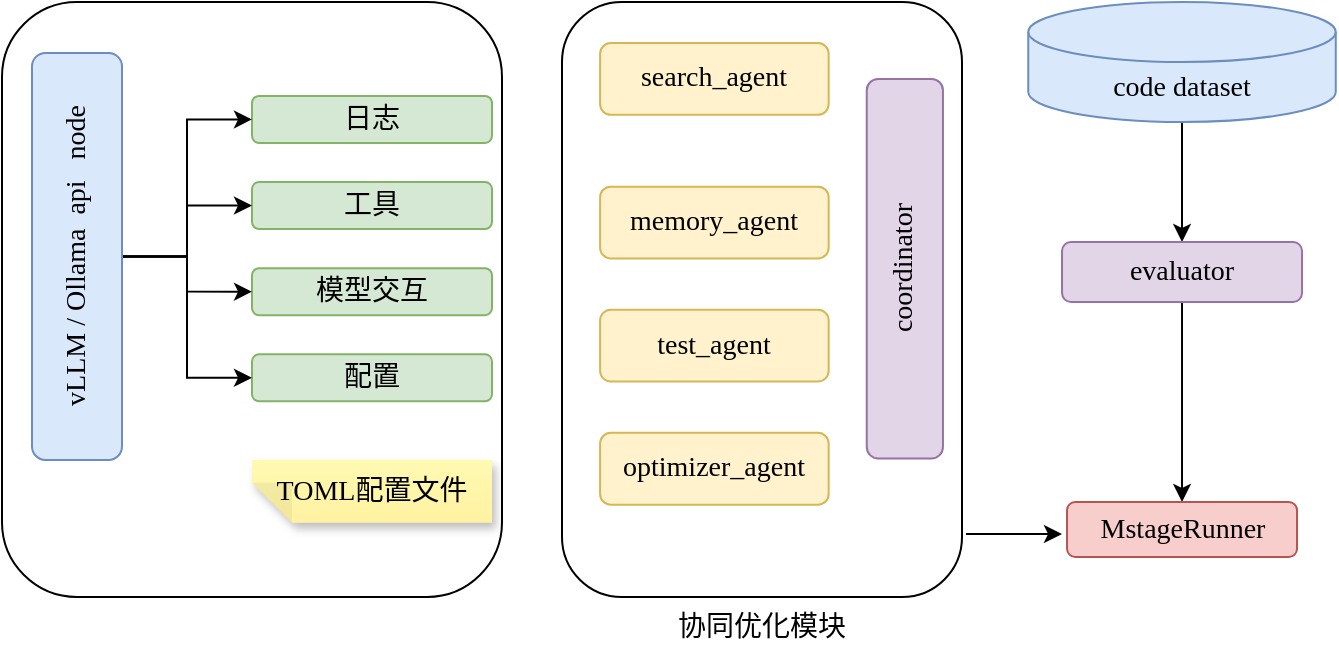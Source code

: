 <mxfile version="27.0.2" pages="6">
  <diagram name="第 1 页" id="ZFFgTZRM4mrvgQ62h_yj">
    <mxGraphModel dx="1426" dy="841" grid="1" gridSize="10" guides="1" tooltips="1" connect="1" arrows="1" fold="1" page="1" pageScale="1" pageWidth="827" pageHeight="1169" math="0" shadow="0">
      <root>
        <mxCell id="0" />
        <mxCell id="1" parent="0" />
        <mxCell id="fZdjmh1MguNlyAr2Itue-11" style="edgeStyle=orthogonalEdgeStyle;rounded=0;orthogonalLoop=1;jettySize=auto;html=1;entryX=0.5;entryY=0;entryDx=0;entryDy=0;fontFamily=Times New Roman;" edge="1" parent="1" source="du4KWUWUizgfbgifVACc-9" target="du4KWUWUizgfbgifVACc-10">
          <mxGeometry relative="1" as="geometry" />
        </mxCell>
        <mxCell id="du4KWUWUizgfbgifVACc-9" value="code dataset" style="shape=cylinder3;whiteSpace=wrap;html=1;boundedLbl=1;backgroundOutline=1;size=15;fillColor=#dae8fc;strokeColor=#6c8ebf;fontSize=14;fontFamily=Times New Roman;" parent="1" vertex="1">
          <mxGeometry x="593.13" y="230" width="153.75" height="60" as="geometry" />
        </mxCell>
        <mxCell id="fZdjmh1MguNlyAr2Itue-16" style="edgeStyle=orthogonalEdgeStyle;rounded=0;orthogonalLoop=1;jettySize=auto;html=1;entryX=0.5;entryY=0;entryDx=0;entryDy=0;fontFamily=Times New Roman;" edge="1" parent="1" source="du4KWUWUizgfbgifVACc-10" target="du4KWUWUizgfbgifVACc-19">
          <mxGeometry relative="1" as="geometry" />
        </mxCell>
        <mxCell id="du4KWUWUizgfbgifVACc-10" value="evaluator" style="rounded=1;whiteSpace=wrap;html=1;fillColor=#e1d5e7;strokeColor=#9673a6;fontSize=14;fontFamily=Times New Roman;" parent="1" vertex="1">
          <mxGeometry x="610.01" y="350" width="120" height="30" as="geometry" />
        </mxCell>
        <mxCell id="du4KWUWUizgfbgifVACc-19" value="MstageRunner" style="rounded=1;whiteSpace=wrap;html=1;fillColor=#f8cecc;strokeColor=#b85450;fontSize=14;fontFamily=Times New Roman;" parent="1" vertex="1">
          <mxGeometry x="612.52" y="480" width="114.99" height="27.5" as="geometry" />
        </mxCell>
        <mxCell id="fZdjmh1MguNlyAr2Itue-7" value="" style="group;fontFamily=Times New Roman;" vertex="1" connectable="0" parent="1">
          <mxGeometry x="360" y="230" width="200" height="297.5" as="geometry" />
        </mxCell>
        <mxCell id="du4KWUWUizgfbgifVACc-26" value="&lt;font face=&quot;宋体&quot;&gt;协同优化模块&lt;/font&gt;" style="rounded=1;whiteSpace=wrap;html=1;labelPosition=center;verticalLabelPosition=bottom;align=center;verticalAlign=top;fontSize=14;fontFamily=Times New Roman;" parent="fZdjmh1MguNlyAr2Itue-7" vertex="1">
          <mxGeometry width="200" height="297.5" as="geometry" />
        </mxCell>
        <mxCell id="du4KWUWUizgfbgifVACc-12" value="search_agent" style="rounded=1;whiteSpace=wrap;html=1;fillColor=#fff2cc;strokeColor=#d6b656;fontSize=14;fontFamily=Times New Roman;" parent="fZdjmh1MguNlyAr2Itue-7" vertex="1">
          <mxGeometry x="19.048" y="20.517" width="114.286" height="35.905" as="geometry" />
        </mxCell>
        <mxCell id="du4KWUWUizgfbgifVACc-13" value="memory_agent" style="rounded=1;whiteSpace=wrap;html=1;fillColor=#fff2cc;strokeColor=#d6b656;fontSize=14;fontFamily=Times New Roman;" parent="fZdjmh1MguNlyAr2Itue-7" vertex="1">
          <mxGeometry x="19.048" y="92.328" width="114.286" height="35.905" as="geometry" />
        </mxCell>
        <mxCell id="du4KWUWUizgfbgifVACc-14" value="test_agent" style="rounded=1;whiteSpace=wrap;html=1;fillColor=#fff2cc;strokeColor=#d6b656;fontSize=14;fontFamily=Times New Roman;" parent="fZdjmh1MguNlyAr2Itue-7" vertex="1">
          <mxGeometry x="19.048" y="153.879" width="114.286" height="35.905" as="geometry" />
        </mxCell>
        <mxCell id="du4KWUWUizgfbgifVACc-15" value="optimizer_agent" style="rounded=1;whiteSpace=wrap;html=1;fillColor=#fff2cc;strokeColor=#d6b656;fontSize=14;fontFamily=Times New Roman;" parent="fZdjmh1MguNlyAr2Itue-7" vertex="1">
          <mxGeometry x="19.048" y="215.431" width="114.286" height="35.905" as="geometry" />
        </mxCell>
        <mxCell id="du4KWUWUizgfbgifVACc-18" value="coordinator" style="rounded=1;whiteSpace=wrap;html=1;fillColor=#e1d5e7;strokeColor=#9673a6;fontSize=14;horizontal=0;fontFamily=Times New Roman;" parent="fZdjmh1MguNlyAr2Itue-7" vertex="1">
          <mxGeometry x="152.381" y="38.47" width="38.095" height="189.784" as="geometry" />
        </mxCell>
        <mxCell id="fZdjmh1MguNlyAr2Itue-9" value="" style="group;fontFamily=宋体;" vertex="1" connectable="0" parent="1">
          <mxGeometry x="80" y="230" width="250" height="297.5" as="geometry" />
        </mxCell>
        <mxCell id="du4KWUWUizgfbgifVACc-25" value="" style="rounded=1;whiteSpace=wrap;html=1;fontSize=14;fontFamily=Times New Roman;" parent="fZdjmh1MguNlyAr2Itue-9" vertex="1">
          <mxGeometry width="250.0" height="297.5" as="geometry" />
        </mxCell>
        <mxCell id="du4KWUWUizgfbgifVACc-2" value="日志" style="rounded=1;whiteSpace=wrap;html=1;fillColor=#d5e8d4;strokeColor=#82b366;fontSize=14;fontFamily=Times New Roman;" parent="fZdjmh1MguNlyAr2Itue-9" vertex="1">
          <mxGeometry x="125.0" y="46.974" width="120" height="23.487" as="geometry" />
        </mxCell>
        <mxCell id="du4KWUWUizgfbgifVACc-3" value="工具" style="rounded=1;whiteSpace=wrap;html=1;fillColor=#d5e8d4;strokeColor=#82b366;fontSize=14;fontFamily=宋体;" parent="fZdjmh1MguNlyAr2Itue-9" vertex="1">
          <mxGeometry x="125.0" y="90.033" width="120" height="23.487" as="geometry" />
        </mxCell>
        <mxCell id="du4KWUWUizgfbgifVACc-4" value="模型交互" style="rounded=1;whiteSpace=wrap;html=1;fillColor=#d5e8d4;strokeColor=#82b366;fontSize=14;fontFamily=宋体;" parent="fZdjmh1MguNlyAr2Itue-9" vertex="1">
          <mxGeometry x="125.0" y="133.092" width="120" height="23.487" as="geometry" />
        </mxCell>
        <mxCell id="du4KWUWUizgfbgifVACc-5" value="配置" style="rounded=1;whiteSpace=wrap;html=1;fillColor=#d5e8d4;strokeColor=#82b366;fontSize=14;fontFamily=宋体;" parent="fZdjmh1MguNlyAr2Itue-9" vertex="1">
          <mxGeometry x="125.0" y="176.151" width="120" height="23.487" as="geometry" />
        </mxCell>
        <mxCell id="du4KWUWUizgfbgifVACc-6" value="&lt;font face=&quot;Times New Roman&quot;&gt;TOML&lt;/font&gt;配置文件" style="shape=note;whiteSpace=wrap;html=1;backgroundOutline=1;fontColor=#000000;darkOpacity=0.05;fillColor=#FFF9B2;strokeColor=none;fillStyle=solid;direction=west;gradientDirection=north;gradientColor=#FFF2A1;shadow=1;size=20;pointerEvents=1;fontSize=14;fontFamily=宋体;" parent="fZdjmh1MguNlyAr2Itue-9" vertex="1">
          <mxGeometry x="125" y="229" width="120" height="31.32" as="geometry" />
        </mxCell>
        <mxCell id="du4KWUWUizgfbgifVACc-22" style="edgeStyle=orthogonalEdgeStyle;rounded=0;orthogonalLoop=1;jettySize=auto;html=1;entryX=0;entryY=0.5;entryDx=0;entryDy=0;fontSize=14;fontFamily=Times New Roman;" parent="fZdjmh1MguNlyAr2Itue-9" source="du4KWUWUizgfbgifVACc-7" target="du4KWUWUizgfbgifVACc-3" edge="1">
          <mxGeometry relative="1" as="geometry" />
        </mxCell>
        <mxCell id="du4KWUWUizgfbgifVACc-23" style="edgeStyle=orthogonalEdgeStyle;rounded=0;orthogonalLoop=1;jettySize=auto;html=1;entryX=0;entryY=0.5;entryDx=0;entryDy=0;fontSize=14;fontFamily=Times New Roman;" parent="fZdjmh1MguNlyAr2Itue-9" source="du4KWUWUizgfbgifVACc-7" target="du4KWUWUizgfbgifVACc-4" edge="1">
          <mxGeometry relative="1" as="geometry" />
        </mxCell>
        <mxCell id="du4KWUWUizgfbgifVACc-24" style="edgeStyle=orthogonalEdgeStyle;rounded=0;orthogonalLoop=1;jettySize=auto;html=1;entryX=0;entryY=0.5;entryDx=0;entryDy=0;fontSize=14;fontFamily=Times New Roman;" parent="fZdjmh1MguNlyAr2Itue-9" source="du4KWUWUizgfbgifVACc-7" target="du4KWUWUizgfbgifVACc-5" edge="1">
          <mxGeometry relative="1" as="geometry" />
        </mxCell>
        <mxCell id="fZdjmh1MguNlyAr2Itue-3" style="edgeStyle=orthogonalEdgeStyle;rounded=0;orthogonalLoop=1;jettySize=auto;html=1;entryX=0;entryY=0.5;entryDx=0;entryDy=0;fontFamily=Times New Roman;" edge="1" parent="fZdjmh1MguNlyAr2Itue-9" source="du4KWUWUizgfbgifVACc-7" target="du4KWUWUizgfbgifVACc-2">
          <mxGeometry relative="1" as="geometry" />
        </mxCell>
        <mxCell id="du4KWUWUizgfbgifVACc-7" value="&lt;font&gt;vLLM / Ollama&amp;nbsp; api&amp;nbsp; &amp;nbsp;node&lt;/font&gt;" style="rounded=1;whiteSpace=wrap;html=1;fillColor=#dae8fc;strokeColor=#6c8ebf;direction=west;fontSize=14;horizontal=0;fontFamily=Times New Roman;" parent="fZdjmh1MguNlyAr2Itue-9" vertex="1">
          <mxGeometry x="15" y="25.444" width="45" height="203.553" as="geometry" />
        </mxCell>
        <mxCell id="fZdjmh1MguNlyAr2Itue-18" value="" style="endArrow=classic;html=1;rounded=0;exitX=1.01;exitY=0.894;exitDx=0;exitDy=0;exitPerimeter=0;fontFamily=Times New Roman;" edge="1" parent="1" source="du4KWUWUizgfbgifVACc-26">
          <mxGeometry width="50" height="50" relative="1" as="geometry">
            <mxPoint x="450" y="360" as="sourcePoint" />
            <mxPoint x="610" y="496" as="targetPoint" />
          </mxGeometry>
        </mxCell>
      </root>
    </mxGraphModel>
  </diagram>
  <diagram id="G0zO9l-0nZdpjSp1IcIP" name="第 2 页">
    <mxGraphModel dx="719" dy="490" grid="1" gridSize="10" guides="1" tooltips="1" connect="1" arrows="1" fold="1" page="1" pageScale="1" pageWidth="1654" pageHeight="2336" math="0" shadow="0">
      <root>
        <mxCell id="0" />
        <mxCell id="1" parent="0" />
        <mxCell id="oF3ot_s2KOU2h__yF5nl-19" value="" style="group" parent="1" vertex="1" connectable="0">
          <mxGeometry x="20" y="10" width="1270" height="960" as="geometry" />
        </mxCell>
        <mxCell id="ZMRjY5hG0a1bbvtxrF4H-9" value="" style="group;fontSize=14;" parent="oF3ot_s2KOU2h__yF5nl-19" vertex="1" connectable="0">
          <mxGeometry x="308.135" y="313.263" width="961.865" height="363.789" as="geometry" />
        </mxCell>
        <mxCell id="Zy80Ie9YdllVxJoG5no_-6" style="edgeStyle=orthogonalEdgeStyle;rounded=0;orthogonalLoop=1;jettySize=auto;html=1;exitX=1;exitY=0.5;exitDx=0;exitDy=0;entryX=0;entryY=0.5;entryDx=0;entryDy=0;fillColor=#cce5ff;strokeColor=light-dark(#69b5ce, #babdc0);strokeWidth=3;fontFamily=宋体;fontSize=14;" parent="ZMRjY5hG0a1bbvtxrF4H-9" source="Zy80Ie9YdllVxJoG5no_-1" target="Zy80Ie9YdllVxJoG5no_-2" edge="1">
          <mxGeometry relative="1" as="geometry" />
        </mxCell>
        <mxCell id="Zy80Ie9YdllVxJoG5no_-10" style="edgeStyle=orthogonalEdgeStyle;rounded=0;orthogonalLoop=1;jettySize=auto;html=1;exitX=1;exitY=0.5;exitDx=0;exitDy=0;entryX=0;entryY=0.5;entryDx=0;entryDy=0;fillColor=#cce5ff;strokeColor=light-dark(#69b5ce, #babdc0);strokeWidth=3;fontFamily=宋体;fontSize=14;" parent="ZMRjY5hG0a1bbvtxrF4H-9" edge="1">
          <mxGeometry relative="1" as="geometry">
            <mxPoint x="410.792" y="100.547" as="sourcePoint" />
            <mxPoint x="502.736" y="100.547" as="targetPoint" />
          </mxGeometry>
        </mxCell>
        <mxCell id="ZMRjY5hG0a1bbvtxrF4H-6" value="" style="group;fontSize=14;" parent="ZMRjY5hG0a1bbvtxrF4H-9" vertex="1" connectable="0">
          <mxGeometry width="161.23" height="202.105" as="geometry" />
        </mxCell>
        <mxCell id="Zy80Ie9YdllVxJoG5no_-1" value="&lt;b&gt;多元信息采集&lt;/b&gt;" style="rounded=1;whiteSpace=wrap;html=1;labelPosition=center;verticalLabelPosition=bottom;align=center;verticalAlign=top;fillColor=none;strokeColor=none;fontFamily=宋体;fontSize=14;" parent="ZMRjY5hG0a1bbvtxrF4H-6" vertex="1">
          <mxGeometry width="161.23" height="202.105" as="geometry" />
        </mxCell>
        <mxCell id="JW3l6m2u0HzwZB7DfGWE-1" value="&lt;font&gt;搜索k个相似问题及其答案作为参考&lt;/font&gt;" style="rounded=1;whiteSpace=wrap;html=1;fillColor=#fff2cc;strokeColor=#d6b656;fontFamily=宋体;fontSize=14;" parent="ZMRjY5hG0a1bbvtxrF4H-6" vertex="1">
          <mxGeometry y="30.316" width="161.23" height="60.632" as="geometry" />
        </mxCell>
        <mxCell id="JW3l6m2u0HzwZB7DfGWE-2" value="回忆相关背景知识、编码规范、算法知识" style="rounded=1;whiteSpace=wrap;html=1;fillColor=#fff2cc;strokeColor=#d6b656;fontFamily=宋体;fontSize=14;" parent="ZMRjY5hG0a1bbvtxrF4H-6" vertex="1">
          <mxGeometry y="111.158" width="161.23" height="60.632" as="geometry" />
        </mxCell>
        <mxCell id="ZMRjY5hG0a1bbvtxrF4H-7" value="" style="group;fontSize=14;" parent="ZMRjY5hG0a1bbvtxrF4H-9" vertex="1" connectable="0">
          <mxGeometry x="266.309" width="157.618" height="202.105" as="geometry" />
        </mxCell>
        <mxCell id="JW3l6m2u0HzwZB7DfGWE-3" value="&lt;font&gt;撰写k次测试并自我评分，选取最优测试&lt;/font&gt;" style="rounded=1;whiteSpace=wrap;html=1;fillColor=#d5e8d4;strokeColor=#82b366;fontFamily=宋体;fontSize=14;" parent="ZMRjY5hG0a1bbvtxrF4H-7" vertex="1">
          <mxGeometry y="70.737" width="157.618" height="60.632" as="geometry" />
        </mxCell>
        <mxCell id="ZMRjY5hG0a1bbvtxrF4H-8" value="" style="group;fontSize=14;" parent="ZMRjY5hG0a1bbvtxrF4H-9" vertex="1" connectable="0">
          <mxGeometry x="502.736" width="459.129" height="363.789" as="geometry" />
        </mxCell>
        <mxCell id="Zy80Ie9YdllVxJoG5no_-3" value="&lt;b&gt;迭代执行优化&lt;/b&gt;" style="rounded=1;whiteSpace=wrap;html=1;labelPosition=center;verticalLabelPosition=bottom;align=center;verticalAlign=top;fillColor=none;strokeColor=none;fontFamily=宋体;fontSize=14;" parent="ZMRjY5hG0a1bbvtxrF4H-8" vertex="1">
          <mxGeometry width="157.618" height="202.105" as="geometry" />
        </mxCell>
        <mxCell id="JW3l6m2u0HzwZB7DfGWE-4" value="&lt;font&gt;迭代执行并优化代码，直至通过全部测试或达到最大次数&lt;/font&gt;" style="rounded=1;whiteSpace=wrap;html=1;fillColor=#ffcccc;strokeColor=#36393d;fontFamily=宋体;fontSize=14;" parent="ZMRjY5hG0a1bbvtxrF4H-8" vertex="1">
          <mxGeometry y="70.737" width="157.618" height="60.632" as="geometry" />
        </mxCell>
        <mxCell id="oF3ot_s2KOU2h__yF5nl-2" value="z" style="group;fontSize=14;" parent="ZMRjY5hG0a1bbvtxrF4H-8" vertex="1" connectable="0">
          <mxGeometry x="157.618" y="-282.947" width="301.511" height="646.737" as="geometry" />
        </mxCell>
        <mxCell id="oF3ot_s2KOU2h__yF5nl-1" value="" style="group;fontSize=14;" parent="oF3ot_s2KOU2h__yF5nl-2" vertex="1" connectable="0">
          <mxGeometry x="63.957" y="303.158" width="169.029" height="343.579" as="geometry" />
        </mxCell>
        <mxCell id="UTrw3BdbbXGtpqNrQeNG-5" value="&lt;div&gt;&lt;span style=&quot;font-family: Helvetica;&quot;&gt;&lt;b&gt;Correct_Answer&lt;/b&gt;&lt;/span&gt;&lt;/div&gt;&lt;div&gt;&lt;span style=&quot;font-family: Helvetica;&quot;&gt;&lt;br&gt;&lt;/span&gt;&lt;/div&gt;&lt;span style=&quot;font-family: Helvetica;&quot;&gt;def move_one_ball(arr):&lt;/span&gt;&lt;br style=&quot;padding: 0px; margin: 0px; font-family: Helvetica;&quot;&gt;&lt;span style=&quot;font-family: Helvetica;&quot;&gt;&amp;nbsp; &amp;nbsp; breaks = 0&lt;/span&gt;&lt;br style=&quot;padding: 0px; margin: 0px; font-family: Helvetica;&quot;&gt;&lt;span style=&quot;font-family: Helvetica;&quot;&gt;&amp;nbsp; &amp;nbsp; for i in range(1, len(arr)):&lt;/span&gt;&lt;br style=&quot;padding: 0px; margin: 0px; font-family: Helvetica;&quot;&gt;&lt;span style=&quot;font-family: Helvetica;&quot;&gt;&amp;nbsp; &amp;nbsp; &amp;nbsp; &amp;nbsp; if arr[i - 1] &amp;gt; arr[i]:&lt;/span&gt;&lt;br style=&quot;padding: 0px; margin: 0px; font-family: Helvetica;&quot;&gt;&lt;span style=&quot;font-family: Helvetica;&quot;&gt;&amp;nbsp; &amp;nbsp; &amp;nbsp; &amp;nbsp; &amp;nbsp; &amp;nbsp; breaks += 1&lt;/span&gt;&lt;br style=&quot;padding: 0px; margin: 0px; font-family: Helvetica;&quot;&gt;&lt;span style=&quot;font-family: Helvetica;&quot;&gt;&amp;nbsp; &amp;nbsp; &amp;nbsp; &amp;nbsp; &amp;nbsp; &amp;nbsp; if breaks &amp;gt; 1:&lt;/span&gt;&lt;br style=&quot;padding: 0px; margin: 0px; font-family: Helvetica;&quot;&gt;&lt;span style=&quot;font-family: Helvetica;&quot;&gt;&amp;nbsp; &amp;nbsp; &amp;nbsp; &amp;nbsp; &amp;nbsp; &amp;nbsp; &amp;nbsp; &amp;nbsp; return False&lt;/span&gt;&lt;br style=&quot;padding: 0px; margin: 0px; font-family: Helvetica;&quot;&gt;&lt;span style=&quot;font-family: Helvetica;&quot;&gt;&amp;nbsp; &amp;nbsp; if arr and arr[-1] &amp;gt; arr[0]:&lt;/span&gt;&lt;br style=&quot;padding: 0px; margin: 0px; font-family: Helvetica;&quot;&gt;&lt;span style=&quot;font-family: Helvetica;&quot;&gt;&amp;nbsp; &amp;nbsp; &amp;nbsp; &amp;nbsp; breaks += 1&lt;/span&gt;&lt;br style=&quot;padding: 0px; margin: 0px; font-family: Helvetica;&quot;&gt;&lt;span style=&quot;font-family: Helvetica;&quot;&gt;&amp;nbsp; &amp;nbsp; &amp;nbsp; &amp;nbsp; if breaks &amp;gt; 1:&lt;/span&gt;&lt;br style=&quot;padding: 0px; margin: 0px; font-family: Helvetica;&quot;&gt;&lt;span style=&quot;font-family: Helvetica;&quot;&gt;&amp;nbsp; &amp;nbsp; &amp;nbsp; &amp;nbsp; &amp;nbsp; &amp;nbsp; return False&lt;/span&gt;&lt;br style=&quot;padding: 0px; margin: 0px; font-family: Helvetica;&quot;&gt;&lt;span style=&quot;font-family: Helvetica;&quot;&gt;&amp;nbsp; &amp;nbsp; return True&lt;/span&gt;" style="rounded=1;whiteSpace=wrap;html=1;align=left;fontStyle=0;fontFamily=Times New Roman;fillColor=#e1d5e7;strokeColor=#9673a6;fontSize=14;" parent="oF3ot_s2KOU2h__yF5nl-1" vertex="1">
          <mxGeometry y="39.427" width="155.324" height="304.152" as="geometry" />
        </mxCell>
        <mxCell id="UTrw3BdbbXGtpqNrQeNG-9" value="" style="verticalLabelPosition=bottom;verticalAlign=top;html=1;shape=mxgraph.basic.tick;fillColor=#e51400;strokeColor=#B20000;fontColor=#ffffff;fontSize=14;" parent="oF3ot_s2KOU2h__yF5nl-1" vertex="1">
          <mxGeometry x="109.64" width="59.388" height="56.324" as="geometry" />
        </mxCell>
        <mxCell id="oF3ot_s2KOU2h__yF5nl-4" value="&lt;div&gt;&lt;span&gt;&lt;b&gt;&lt;font face=&quot;Times New Roman&quot;&gt;Execute_Optimize:&lt;/font&gt;&lt;/b&gt;&lt;/span&gt;&lt;/div&gt;&lt;div&gt;&lt;span&gt;&lt;b&gt;&lt;font face=&quot;Times New Roman&quot;&gt;&lt;br&gt;&lt;/font&gt;&lt;/b&gt;&lt;/span&gt;&lt;/div&gt;&lt;div&gt;optimization partial content:&amp;nbsp; &amp;nbsp;&lt;span&gt;&lt;b&gt;&lt;font face=&quot;Times New Roman&quot;&gt;&lt;/font&gt;&lt;/b&gt;&lt;/span&gt;&lt;/div&gt;&lt;div&gt;&lt;br&gt;&lt;/div&gt;&lt;div&gt;&lt;span&gt;&lt;font face=&quot;Times New Roman&quot;&gt;self.assertTrue(move_one_ball([1]))&lt;/font&gt;&lt;/span&gt;&lt;/div&gt;&lt;div&gt;&lt;span&gt;&lt;font face=&quot;Times New Roman&quot;&gt;AssertionError: False is not true&lt;/font&gt;&lt;/span&gt;&lt;/div&gt;&lt;div&gt;&lt;span&gt;&lt;font face=&quot;Times New Roman&quot;&gt;-------------------------------------------------------------&lt;/font&gt;&lt;/span&gt;&lt;/div&gt;&lt;div&gt;&lt;span&gt;&lt;font face=&quot;Times New Roman&quot;&gt;Ran 6 tests in 0.000s&lt;/font&gt;&lt;/span&gt;&lt;/div&gt;&lt;div&gt;&lt;span&gt;&lt;font face=&quot;Times New Roman&quot;&gt;FAILED (failures=1)&lt;/font&gt;&lt;/span&gt;&lt;/div&gt;&lt;div&gt;&lt;font face=&quot;Times New Roman&quot;&gt;......&lt;/font&gt;&lt;/div&gt;&lt;div&gt;&lt;span&gt;&lt;font face=&quot;Times New Roman&quot;&gt;Potential issues in the current code include the incorrect handling of single-element arrays and the logic for counting the number of places where the current element is greater than the next element. .....&lt;/font&gt;&lt;/span&gt;&lt;/div&gt;&lt;div&gt;&lt;font face=&quot;Times New Roman&quot;&gt;------------------------------------------------------------&lt;/font&gt;&lt;/div&gt;&lt;div&gt;&lt;span&gt;&lt;font face=&quot;Times New Roman&quot;&gt;Ran 6 tests in 0.000s&lt;/font&gt;&lt;/span&gt;&lt;/div&gt;&lt;div&gt;&lt;span style=&quot;background-color: transparent; color: light-dark(rgb(0, 0, 0), rgb(255, 255, 255));&quot;&gt;&lt;font face=&quot;Times New Roman&quot;&gt;OK&lt;/font&gt;&lt;/span&gt;&lt;/div&gt;" style="rounded=1;whiteSpace=wrap;html=1;align=left;fontStyle=0;fontFamily=Times New Roman;fillColor=#f8cecc;strokeColor=#b85450;verticalAlign=top;labelPosition=center;verticalLabelPosition=middle;fontSize=14;" parent="oF3ot_s2KOU2h__yF5nl-2" vertex="1">
          <mxGeometry x="-73.094" y="-40.421" width="283.237" height="303.158" as="geometry" />
        </mxCell>
        <mxCell id="oF3ot_s2KOU2h__yF5nl-7" style="edgeStyle=orthogonalEdgeStyle;rounded=0;orthogonalLoop=1;jettySize=auto;html=1;exitX=0.668;exitY=0.996;exitDx=0;exitDy=0;fillColor=#f8cecc;strokeColor=#b85450;strokeWidth=3;fontFamily=宋体;exitPerimeter=0;entryX=0.335;entryY=0.011;entryDx=0;entryDy=0;entryPerimeter=0;fontSize=14;" parent="oF3ot_s2KOU2h__yF5nl-2" source="oF3ot_s2KOU2h__yF5nl-4" target="UTrw3BdbbXGtpqNrQeNG-5" edge="1">
          <mxGeometry relative="1" as="geometry">
            <mxPoint x="-127.914" y="131.368" as="sourcePoint" />
            <mxPoint x="116.036" y="282.947" as="targetPoint" />
          </mxGeometry>
        </mxCell>
        <mxCell id="oF3ot_s2KOU2h__yF5nl-14" value="" style="endArrow=none;html=1;rounded=0;entryX=0.5;entryY=1;entryDx=0;entryDy=0;exitX=0.5;exitY=0;exitDx=0;exitDy=0;fillColor=#f8cecc;strokeColor=#b85450;fontSize=14;" parent="ZMRjY5hG0a1bbvtxrF4H-8" source="JW3l6m2u0HzwZB7DfGWE-4" target="oF3ot_s2KOU2h__yF5nl-4" edge="1">
          <mxGeometry width="50" height="50" relative="1" as="geometry">
            <mxPoint x="88.179" y="80.842" as="sourcePoint" />
            <mxPoint x="-47.957" y="-15.158" as="targetPoint" />
          </mxGeometry>
        </mxCell>
        <mxCell id="Zy80Ie9YdllVxJoG5no_-2" value="&lt;b&gt;测试用例编写&lt;/b&gt;" style="rounded=1;whiteSpace=wrap;html=1;labelPosition=center;verticalLabelPosition=bottom;align=center;verticalAlign=top;fillColor=none;strokeColor=none;fontFamily=宋体;fontSize=14;" parent="ZMRjY5hG0a1bbvtxrF4H-9" vertex="1">
          <mxGeometry x="266.309" width="157.618" height="202.105" as="geometry" />
        </mxCell>
        <mxCell id="UTrw3BdbbXGtpqNrQeNG-3" value="&lt;div&gt;&lt;span&gt;&lt;b&gt;Relevent_Search:&lt;/b&gt;&lt;/span&gt;&lt;/div&gt;&lt;div&gt;&lt;span&gt;&lt;b&gt;&lt;br&gt;&lt;/b&gt;&lt;/span&gt;&lt;/div&gt;&lt;span&gt;The provided task involves determining if a given array can be sorted in non-decreasing order by performing a series of right shifts. ...&lt;/span&gt;&lt;br&gt;&lt;span&gt;1. **Current Task Requirements**:&lt;/span&gt;&lt;br&gt;&lt;span&gt;&amp;nbsp; &amp;nbsp;- Given an array, check if it can be sorted in non-decreasing order by performing right shifts.......&lt;/span&gt;&lt;br&gt;&lt;span&gt;&amp;nbsp; &amp;nbsp;- An empty array should return `True` as no shifts are needed.&lt;/span&gt;&lt;br&gt;&lt;span&gt;2. **Historical Cases**: ...&lt;/span&gt;&lt;br&gt;&lt;span&gt;3. **Similarities**: ...&lt;/span&gt;&lt;br&gt;&lt;span&gt;4. **Differences**: ...&lt;/span&gt;&lt;br&gt;&lt;span&gt;5. **What Can Be Learned**:&lt;/span&gt;&lt;br&gt;&lt;span&gt;&amp;nbsp; &amp;nbsp;- Efficient algorithms (like Quick Sort) can significantly reduce computational complexity.&amp;nbsp;&lt;/span&gt;&lt;span style=&quot;color: light-dark(rgb(0, 0, 0), rgb(255, 255, 255)); background-color: transparent;&quot;&gt;...&lt;/span&gt;" style="rounded=1;whiteSpace=wrap;html=1;align=left;fontStyle=0;fontFamily=Times New Roman;fillColor=#fff2cc;strokeColor=#d6b656;fontSize=14;" parent="oF3ot_s2KOU2h__yF5nl-19" vertex="1">
          <mxGeometry x="219.281" width="283.237" height="303.158" as="geometry" />
        </mxCell>
        <mxCell id="UTrw3BdbbXGtpqNrQeNG-4" value="&lt;div style=&quot;white-space: pre; line-height: 13px;&quot;&gt;&lt;font face=&quot;Times New Roman&quot; style=&quot;color: rgb(0, 0, 0);&quot;&gt;&lt;b&gt;HumanEval/109&lt;/b&gt;&lt;/font&gt;&lt;/div&gt;&lt;p&gt;&lt;font face=&quot;Times New Roman&quot;&gt;&lt;span style=&quot;float: none; display: inline !important; color: rgb(0, 0, 0);&quot;&gt;def move_one_ball(arr):&lt;/span&gt;&lt;br style=&quot;padding: 0px; margin: 0px; color: rgb(0, 0, 0);&quot;&gt;&lt;span style=&quot;float: none; display: inline !important; color: rgb(0, 0, 0);&quot;&gt;&amp;nbsp; &amp;nbsp; &quot;&quot;&quot;We have an array &#39;arr&#39; of N integers arr[1], arr[2], ..., arr[N].&lt;/span&gt;&lt;/font&gt;&lt;/p&gt;&lt;p&gt;&lt;span&gt;&amp;nbsp; &amp;nbsp;For Example:&amp;nbsp;&amp;nbsp;&lt;/span&gt;&lt;/p&gt;&lt;p&gt;&lt;span&gt;&amp;nbsp;&lt;/span&gt;&lt;span&gt;move_one_ball([3, 4, 5, 1, 2])==&amp;gt;True&lt;/span&gt;&lt;/p&gt;&lt;p&gt;&lt;font face=&quot;Times New Roman&quot;&gt;&lt;span style=&quot;float: none; display: inline !important; color: rgb(0, 0, 0);&quot;&gt;&amp;nbsp; &amp;nbsp; Explanation: By performin 2 right shift operations, non-decreasing order can&lt;/span&gt;&lt;br style=&quot;padding: 0px; margin: 0px; color: rgb(0, 0, 0);&quot;&gt;&lt;span style=&quot;float: none; display: inline !important; color: rgb(0, 0, 0);&quot;&gt;&amp;nbsp; &amp;nbsp; &amp;nbsp; &amp;nbsp; &amp;nbsp; &amp;nbsp; &amp;nbsp; &amp;nbsp; &amp;nbsp;be achieved for the given array.&lt;/span&gt;&lt;br style=&quot;padding: 0px; margin: 0px; color: rgb(0, 0, 0);&quot;&gt;&lt;span style=&quot;float: none; display: inline !important; color: rgb(0, 0, 0);&quot;&gt;&amp;nbsp; &amp;nbsp; move_one_ball([3, 5, 4, 1, 2])==&amp;gt;False&lt;/span&gt;&lt;br style=&quot;padding: 0px; margin: 0px; color: rgb(0, 0, 0);&quot;&gt;&lt;span style=&quot;float: none; display: inline !important; color: rgb(0, 0, 0);&quot;&gt;&amp;nbsp; &amp;nbsp; Explanation:It is not possible to get non-decreasing order for the given&lt;/span&gt;&lt;br style=&quot;padding: 0px; margin: 0px; color: rgb(0, 0, 0);&quot;&gt;&lt;span style=&quot;float: none; display: inline !important; color: rgb(0, 0, 0);&quot;&gt;&amp;nbsp; &amp;nbsp; &amp;nbsp; &amp;nbsp; &amp;nbsp; &amp;nbsp; &amp;nbsp; &amp;nbsp; array by performing any number of right shift operations.&lt;/span&gt;&lt;br style=&quot;padding: 0px; margin: 0px; color: rgb(0, 0, 0);&quot;&gt;&lt;span style=&quot;float: none; display: inline !important; color: rgb(0, 0, 0);&quot;&gt;&amp;nbsp; &amp;nbsp; &amp;nbsp; &amp;nbsp; &amp;nbsp; &amp;nbsp; &amp;nbsp; &amp;nbsp;&amp;nbsp;&lt;/span&gt;&lt;br style=&quot;padding: 0px; margin: 0px; color: rgb(0, 0, 0);&quot;&gt;&lt;span style=&quot;float: none; display: inline !important; color: rgb(0, 0, 0);&quot;&gt;&amp;nbsp; &amp;nbsp;&quot;&quot;&quot;&lt;/span&gt;&lt;/font&gt;&lt;/p&gt;" style="rounded=1;whiteSpace=wrap;html=1;align=left;fontStyle=0;fontFamily=Times New Roman;fillColor=#dae8fc;strokeColor=#6c8ebf;labelBackgroundColor=none;fontSize=14;" parent="oF3ot_s2KOU2h__yF5nl-19" vertex="1">
          <mxGeometry y="262.737" width="219.281" height="384" as="geometry" />
        </mxCell>
        <mxCell id="UTrw3BdbbXGtpqNrQeNG-7" value="&lt;div&gt;&lt;span&gt;&lt;b&gt;Memory_Knowledge:&lt;/b&gt;&lt;/span&gt;&lt;/div&gt;&lt;div&gt;&lt;span&gt;&lt;b&gt;&lt;br&gt;&lt;/b&gt;&lt;/span&gt;&lt;/div&gt;&lt;div&gt;&lt;br&gt;&lt;/div&gt;&lt;div&gt;&lt;div&gt;algorithms:&lt;/div&gt;&lt;div&gt;1. Check if the array can be sorted by a single right shift operation. This involves checking if the array is almost sorted, meaning it is sorted except for one pair of elements that are out of order.&amp;nbsp;&lt;/div&gt;&lt;div&gt;2. If the array is already sorted or can be made sorted by a single right shift, return True; otherwise, return False.&lt;/div&gt;&lt;/div&gt;&lt;div&gt;&lt;br&gt;&lt;/div&gt;&lt;div&gt;coding_standard:......&lt;/div&gt;&lt;div&gt;&lt;br&gt;&lt;/div&gt;&lt;div&gt;syntax_rules:......&lt;/div&gt;&lt;div&gt;&lt;br&gt;&lt;/div&gt;&lt;div&gt;domain_knowledge:&lt;span style=&quot;background-color: transparent; color: light-dark(rgb(0, 0, 0), rgb(255, 255, 255));&quot;&gt;......&lt;/span&gt;&lt;/div&gt;&lt;div&gt;&lt;br&gt;&lt;/div&gt;&lt;div&gt;&lt;br&gt;&lt;/div&gt;" style="rounded=1;whiteSpace=wrap;html=1;align=left;fontStyle=0;fontFamily=Times New Roman;fillColor=#fff2cc;strokeColor=#d6b656;fontSize=14;" parent="oF3ot_s2KOU2h__yF5nl-19" vertex="1">
          <mxGeometry x="228.417" y="586.105" width="283.237" height="373.895" as="geometry" />
        </mxCell>
        <mxCell id="UTrw3BdbbXGtpqNrQeNG-8" value="&lt;div&gt;&lt;span&gt;&lt;b&gt;Best_Test:&lt;/b&gt;&lt;/span&gt;&lt;/div&gt;&lt;div&gt;&lt;span&gt;&lt;b&gt;&lt;br&gt;&lt;/b&gt;&lt;/span&gt;&lt;/div&gt;&lt;div&gt;&lt;span style=&quot;background-color: transparent; color: light-dark(rgb(0, 0, 0), rgb(255, 255, 255));&quot;&gt;import unittest&lt;/span&gt;&lt;/div&gt;&lt;div&gt;class TestMoveOneBall(unittest.TestCase):&lt;/div&gt;&lt;div&gt;&amp;nbsp; &amp;nbsp; def test_empty_array(self):&lt;/div&gt;&lt;div&gt;&amp;nbsp; &amp;nbsp; &amp;nbsp; &amp;nbsp; self.assertTrue(move_one_ball([]))&lt;/div&gt;&lt;div&gt;&amp;nbsp; &amp;nbsp; def test_sorted_array(self):&lt;/div&gt;&lt;div&gt;&amp;nbsp; &amp;nbsp; &amp;nbsp; &amp;nbsp; self.assertTrue(move_one_ball([1, 2, 3, 4, 5]))&lt;/div&gt;&lt;div&gt;&amp;nbsp; &amp;nbsp; def test_unsorted_array(self):&lt;/div&gt;&lt;div&gt;&amp;nbsp; &amp;nbsp; &amp;nbsp; &amp;nbsp; self.assertFalse(move_one_ball([3, 5, 4, 1, 2]))&lt;/div&gt;&lt;div&gt;&amp;nbsp; &amp;nbsp; def test_single_element_array(self):&lt;/div&gt;&lt;div&gt;&amp;nbsp; &amp;nbsp; &amp;nbsp; &amp;nbsp; self.assertTrue(move_one_ball([1]))&lt;/div&gt;&lt;div&gt;&amp;nbsp; &amp;nbsp; def test_large_array(self):&lt;/div&gt;&lt;div&gt;&amp;nbsp; &amp;nbsp; &amp;nbsp; &amp;nbsp; self.assertTrue(move_one_ball([1, 2, 3, 4, 5, 6, 7, 8, 9, 10]))&lt;/div&gt;&lt;div&gt;&amp;nbsp; &amp;nbsp; def test_reversed_array(self):&lt;/div&gt;&lt;div&gt;&amp;nbsp; &amp;nbsp; &amp;nbsp; &amp;nbsp; self.assertFalse(move_one_ball([10, 9, 8, 7, 6, 5, 4, 3, 2, 1]))&lt;/div&gt;&lt;div&gt;# scores 98.0&lt;/div&gt;" style="rounded=1;whiteSpace=wrap;html=1;align=left;fontStyle=0;fontFamily=Times New Roman;fillColor=#d5e8d4;strokeColor=#82b366;fontSize=14;" parent="oF3ot_s2KOU2h__yF5nl-19" vertex="1">
          <mxGeometry x="584.748" y="586.105" width="283.237" height="363.789" as="geometry" />
        </mxCell>
        <mxCell id="UTrw3BdbbXGtpqNrQeNG-12" style="edgeStyle=orthogonalEdgeStyle;rounded=0;orthogonalLoop=1;jettySize=auto;html=1;exitX=1;exitY=0.5;exitDx=0;exitDy=0;fillColor=#cce5ff;strokeColor=light-dark(#69b5ce, #babdc0);strokeWidth=3;fontFamily=宋体;fontSize=14;" parent="oF3ot_s2KOU2h__yF5nl-19" edge="1">
          <mxGeometry relative="1" as="geometry">
            <mxPoint x="219.281" y="413.811" as="sourcePoint" />
            <mxPoint x="301.511" y="414.316" as="targetPoint" />
          </mxGeometry>
        </mxCell>
        <mxCell id="UTrw3BdbbXGtpqNrQeNG-16" style="edgeStyle=orthogonalEdgeStyle;rounded=0;orthogonalLoop=1;jettySize=auto;html=1;exitX=1;exitY=0.5;exitDx=0;exitDy=0;fillColor=#cce5ff;strokeColor=light-dark(#69b5ce, #babdc0);strokeWidth=3;fontFamily=宋体;fontSize=14;" parent="oF3ot_s2KOU2h__yF5nl-19" edge="1">
          <mxGeometry relative="1" as="geometry">
            <mxPoint x="968.489" y="413.811" as="sourcePoint" />
            <mxPoint x="1032.446" y="414.316" as="targetPoint" />
          </mxGeometry>
        </mxCell>
        <mxCell id="UTrw3BdbbXGtpqNrQeNG-6" value="&lt;div&gt;&lt;b&gt;&lt;font face=&quot;Times New Roman&quot;&gt;Origional_Error_Answer&lt;/font&gt;&lt;/b&gt;&lt;/div&gt;&lt;div&gt;&lt;font face=&quot;Times New Roman&quot;&gt;&lt;br&gt;&lt;/font&gt;&lt;/div&gt;&lt;font face=&quot;Times New Roman&quot;&gt;def move_one_ball(arr):&lt;br style=&quot;padding: 0px; margin: 0px;&quot;&gt;&amp;nbsp; &amp;nbsp; n = len(arr)&lt;br style=&quot;padding: 0px; margin: 0px;&quot;&gt;&amp;nbsp; &amp;nbsp; if n == 0:&lt;br style=&quot;padding: 0px; margin: 0px;&quot;&gt;&amp;nbsp; &amp;nbsp; &amp;nbsp; &amp;nbsp; return True&lt;br style=&quot;padding: 0px; margin: 0px;&quot;&gt;&amp;nbsp; &amp;nbsp; # Count the number of places where the current element is greater than the next element&lt;br style=&quot;padding: 0px; margin: 0px;&quot;&gt;&amp;nbsp; &amp;nbsp; count = 0&lt;br style=&quot;padding: 0px; margin: 0px;&quot;&gt;&amp;nbsp; &amp;nbsp; for i in range(n):&lt;br style=&quot;padding: 0px; margin: 0px;&quot;&gt;&amp;nbsp; &amp;nbsp; &amp;nbsp; &amp;nbsp; if arr[i] &amp;gt; arr[(i + 1) % n]:&lt;br style=&quot;padding: 0px; margin: 0px;&quot;&gt;&amp;nbsp; &amp;nbsp; &amp;nbsp; &amp;nbsp; &amp;nbsp; &amp;nbsp; count += 1&lt;br style=&quot;padding: 0px; margin: 0px;&quot;&gt;&amp;nbsp; &amp;nbsp; # It&#39;s possible to sort the array with one right shift if there is exactly one such place&lt;br style=&quot;padding: 0px; margin: 0px;&quot;&gt;&amp;nbsp; &amp;nbsp; return count == 1&lt;/font&gt;" style="rounded=1;whiteSpace=wrap;html=1;align=left;fontStyle=0;fontFamily=Times New Roman;fillColor=#f8cecc;strokeColor=#b85450;fontSize=14;" parent="oF3ot_s2KOU2h__yF5nl-19" vertex="1">
          <mxGeometry x="625.863" y="7.579" width="201.007" height="288" as="geometry" />
        </mxCell>
        <mxCell id="UTrw3BdbbXGtpqNrQeNG-10" value="" style="verticalLabelPosition=bottom;verticalAlign=top;html=1;shape=mxgraph.basic.x;fillColor=#e51400;strokeColor=#B20000;fontColor=#ffffff;fontSize=14;" parent="oF3ot_s2KOU2h__yF5nl-19" vertex="1">
          <mxGeometry x="804.029" width="41.115" height="40.421" as="geometry" />
        </mxCell>
        <mxCell id="oF3ot_s2KOU2h__yF5nl-9" value="" style="endArrow=none;html=1;rounded=0;entryX=0.5;entryY=1;entryDx=0;entryDy=0;exitX=0.5;exitY=0;exitDx=0;exitDy=0;fillColor=#fff2cc;strokeColor=#d6b656;fontSize=14;" parent="oF3ot_s2KOU2h__yF5nl-19" source="JW3l6m2u0HzwZB7DfGWE-1" target="UTrw3BdbbXGtpqNrQeNG-3" edge="1">
          <mxGeometry width="50" height="50" relative="1" as="geometry">
            <mxPoint x="584.748" y="373.895" as="sourcePoint" />
            <mxPoint x="630.432" y="323.368" as="targetPoint" />
          </mxGeometry>
        </mxCell>
        <mxCell id="oF3ot_s2KOU2h__yF5nl-10" value="" style="endArrow=none;html=1;rounded=0;exitX=0.5;exitY=0;exitDx=0;exitDy=0;entryX=0.5;entryY=1;entryDx=0;entryDy=0;fillColor=#fff2cc;strokeColor=#d6b656;fontSize=14;" parent="oF3ot_s2KOU2h__yF5nl-19" source="UTrw3BdbbXGtpqNrQeNG-7" target="JW3l6m2u0HzwZB7DfGWE-2" edge="1">
          <mxGeometry width="50" height="50" relative="1" as="geometry">
            <mxPoint x="584.748" y="373.895" as="sourcePoint" />
            <mxPoint x="630.432" y="323.368" as="targetPoint" />
          </mxGeometry>
        </mxCell>
        <mxCell id="oF3ot_s2KOU2h__yF5nl-11" value="" style="endArrow=none;html=1;rounded=0;exitX=0.471;exitY=0.65;exitDx=0;exitDy=0;exitPerimeter=0;entryX=0.5;entryY=0;entryDx=0;entryDy=0;fillColor=#d5e8d4;strokeColor=#82b366;fontSize=14;" parent="oF3ot_s2KOU2h__yF5nl-19" source="Zy80Ie9YdllVxJoG5no_-2" target="UTrw3BdbbXGtpqNrQeNG-8" edge="1">
          <mxGeometry width="50" height="50" relative="1" as="geometry">
            <mxPoint x="584.748" y="373.895" as="sourcePoint" />
            <mxPoint x="721.799" y="576" as="targetPoint" />
          </mxGeometry>
        </mxCell>
        <mxCell id="oF3ot_s2KOU2h__yF5nl-13" value="" style="endArrow=none;html=1;rounded=0;entryX=0.5;entryY=1;entryDx=0;entryDy=0;exitX=0.5;exitY=0;exitDx=0;exitDy=0;fillColor=#f8cecc;strokeColor=#b85450;fontSize=14;" parent="oF3ot_s2KOU2h__yF5nl-19" source="JW3l6m2u0HzwZB7DfGWE-4" target="UTrw3BdbbXGtpqNrQeNG-6" edge="1">
          <mxGeometry width="50" height="50" relative="1" as="geometry">
            <mxPoint x="397.446" y="353.684" as="sourcePoint" />
            <mxPoint x="370.036" y="303.158" as="targetPoint" />
          </mxGeometry>
        </mxCell>
        <mxCell id="oF3ot_s2KOU2h__yF5nl-18" style="edgeStyle=orthogonalEdgeStyle;rounded=0;orthogonalLoop=1;jettySize=auto;html=1;fillColor=#f8cecc;strokeColor=#b85450;strokeWidth=3;fontFamily=宋体;fontSize=14;" parent="oF3ot_s2KOU2h__yF5nl-19" edge="1">
          <mxGeometry relative="1" as="geometry">
            <mxPoint x="831.439" y="161.684" as="sourcePoint" />
            <mxPoint x="886.259" y="161.684" as="targetPoint" />
          </mxGeometry>
        </mxCell>
      </root>
    </mxGraphModel>
  </diagram>
  <diagram id="lr2xsbeYIA482V-m7ZaK" name="第 3 页">
    <mxGraphModel dx="1426" dy="841" grid="1" gridSize="10" guides="1" tooltips="1" connect="1" arrows="1" fold="1" page="1" pageScale="1" pageWidth="827" pageHeight="1169" math="0" shadow="0">
      <root>
        <mxCell id="0" />
        <mxCell id="1" parent="0" />
        <mxCell id="jY3ncZzaMjPYprSInUgJ-2" value="代码生成" style="rounded=1;whiteSpace=wrap;html=1;fillColor=#dae8fc;strokeColor=#6c8ebf;fontFamily=宋体;" parent="1" vertex="1">
          <mxGeometry x="90" y="210" width="70" height="30" as="geometry" />
        </mxCell>
        <mxCell id="jY3ncZzaMjPYprSInUgJ-3" value="描述到代码" style="rounded=1;whiteSpace=wrap;html=1;fillColor=#d5e8d4;strokeColor=#82b366;fontFamily=宋体;" parent="1" vertex="1">
          <mxGeometry x="210" y="115" width="80" height="30" as="geometry" />
        </mxCell>
        <mxCell id="jY3ncZzaMjPYprSInUgJ-4" value="代码到描述" style="rounded=1;whiteSpace=wrap;html=1;fillColor=#d5e8d4;strokeColor=#82b366;fontFamily=宋体;" parent="1" vertex="1">
          <mxGeometry x="210" y="210" width="80" height="30" as="geometry" />
        </mxCell>
        <mxCell id="jY3ncZzaMjPYprSInUgJ-7" value="代码到代码" style="rounded=1;whiteSpace=wrap;html=1;fillColor=#d5e8d4;strokeColor=#82b366;fontFamily=宋体;" parent="1" vertex="1">
          <mxGeometry x="210" y="335" width="80" height="30" as="geometry" />
        </mxCell>
        <mxCell id="jY3ncZzaMjPYprSInUgJ-16" value="" style="group;fontFamily=宋体;" parent="1" vertex="1" connectable="0">
          <mxGeometry x="160" y="130" width="50" height="220" as="geometry" />
        </mxCell>
        <mxCell id="jY3ncZzaMjPYprSInUgJ-11" value="" style="shape=curlyBracket;whiteSpace=wrap;html=1;rounded=1;labelPosition=left;verticalLabelPosition=middle;align=right;verticalAlign=middle;size=0;fontFamily=宋体;" parent="jY3ncZzaMjPYprSInUgJ-16" vertex="1">
          <mxGeometry x="30" width="20" height="220.0" as="geometry" />
        </mxCell>
        <mxCell id="jY3ncZzaMjPYprSInUgJ-14" value="" style="line;strokeWidth=1;html=1;perimeter=backbonePerimeter;points=[];outlineConnect=0;fontFamily=宋体;" parent="jY3ncZzaMjPYprSInUgJ-16" vertex="1">
          <mxGeometry y="86.429" width="30" height="15.714" as="geometry" />
        </mxCell>
        <mxCell id="jY3ncZzaMjPYprSInUgJ-20" value="" style="group;fontFamily=宋体;" parent="1" vertex="1" connectable="0">
          <mxGeometry x="290" y="40" width="50" height="180" as="geometry" />
        </mxCell>
        <mxCell id="jY3ncZzaMjPYprSInUgJ-21" value="" style="shape=curlyBracket;whiteSpace=wrap;html=1;rounded=1;labelPosition=left;verticalLabelPosition=middle;align=right;verticalAlign=middle;size=0;fontFamily=宋体;" parent="jY3ncZzaMjPYprSInUgJ-20" vertex="1">
          <mxGeometry x="30" width="20" height="140" as="geometry" />
        </mxCell>
        <mxCell id="jY3ncZzaMjPYprSInUgJ-22" value="" style="line;strokeWidth=1;html=1;perimeter=backbonePerimeter;points=[];outlineConnect=0;fontFamily=宋体;" parent="jY3ncZzaMjPYprSInUgJ-20" vertex="1">
          <mxGeometry y="82.5" width="30" height="15" as="geometry" />
        </mxCell>
        <mxCell id="jY3ncZzaMjPYprSInUgJ-24" value="" style="group;fontFamily=宋体;" parent="1" vertex="1" connectable="0">
          <mxGeometry x="290" y="177.86" width="80" height="90" as="geometry" />
        </mxCell>
        <mxCell id="jY3ncZzaMjPYprSInUgJ-26" value="" style="line;strokeWidth=1;html=1;perimeter=backbonePerimeter;points=[];outlineConnect=0;fontFamily=宋体;" parent="jY3ncZzaMjPYprSInUgJ-24" vertex="1">
          <mxGeometry y="41.25" width="48" height="7.5" as="geometry" />
        </mxCell>
        <mxCell id="jY3ncZzaMjPYprSInUgJ-27" value="" style="group;fontFamily=宋体;" parent="1" vertex="1" connectable="0">
          <mxGeometry x="290" y="280" width="50" height="140" as="geometry" />
        </mxCell>
        <mxCell id="jY3ncZzaMjPYprSInUgJ-28" value="" style="shape=curlyBracket;whiteSpace=wrap;html=1;rounded=1;labelPosition=left;verticalLabelPosition=middle;align=right;verticalAlign=middle;size=0;fontFamily=宋体;" parent="jY3ncZzaMjPYprSInUgJ-27" vertex="1">
          <mxGeometry x="30" y="-10" width="20" height="140.0" as="geometry" />
        </mxCell>
        <mxCell id="jY3ncZzaMjPYprSInUgJ-29" value="" style="line;strokeWidth=1;html=1;perimeter=backbonePerimeter;points=[];outlineConnect=0;fontFamily=宋体;" parent="jY3ncZzaMjPYprSInUgJ-27" vertex="1">
          <mxGeometry y="64.167" width="30" height="11.667" as="geometry" />
        </mxCell>
        <mxCell id="jY3ncZzaMjPYprSInUgJ-31" value="自然语言生成代码" style="rounded=1;whiteSpace=wrap;html=1;fillColor=#fff2cc;strokeColor=#d6b656;fontFamily=宋体;" parent="1" vertex="1">
          <mxGeometry x="350" y="30" width="154.5" height="30" as="geometry" />
        </mxCell>
        <mxCell id="jY3ncZzaMjPYprSInUgJ-32" value="输入输出示例生成代码" style="rounded=1;whiteSpace=wrap;html=1;fillColor=#fff2cc;strokeColor=#d6b656;fontFamily=宋体;" parent="1" vertex="1">
          <mxGeometry x="350" y="70" width="154.5" height="30" as="geometry" />
        </mxCell>
        <mxCell id="jY3ncZzaMjPYprSInUgJ-34" value="图像生成代码" style="rounded=1;whiteSpace=wrap;html=1;fillColor=#fff2cc;strokeColor=#d6b656;fontFamily=宋体;" parent="1" vertex="1">
          <mxGeometry x="350" y="115" width="154.5" height="30" as="geometry" />
        </mxCell>
        <mxCell id="jY3ncZzaMjPYprSInUgJ-35" value="结构性输入生成代码" style="rounded=1;whiteSpace=wrap;html=1;fillColor=#fff2cc;strokeColor=#d6b656;fontFamily=宋体;" parent="1" vertex="1">
          <mxGeometry x="350" y="160" width="154.5" height="30" as="geometry" />
        </mxCell>
        <mxCell id="jY3ncZzaMjPYprSInUgJ-37" value="文档生成" style="rounded=1;whiteSpace=wrap;html=1;fillColor=#fff2cc;strokeColor=#d6b656;fontFamily=宋体;" parent="1" vertex="1">
          <mxGeometry x="350" y="210" width="154.5" height="30" as="geometry" />
        </mxCell>
        <mxCell id="jY3ncZzaMjPYprSInUgJ-38" value="自动程序修复" style="rounded=1;whiteSpace=wrap;html=1;fillColor=#fff2cc;strokeColor=#d6b656;fontFamily=宋体;" parent="1" vertex="1">
          <mxGeometry x="350" y="260" width="154.5" height="30" as="geometry" />
        </mxCell>
        <mxCell id="jY3ncZzaMjPYprSInUgJ-40" value="跨语言翻译" style="rounded=1;whiteSpace=wrap;html=1;fillColor=#fff2cc;strokeColor=#d6b656;fontFamily=宋体;" parent="1" vertex="1">
          <mxGeometry x="350" y="305" width="154.5" height="30" as="geometry" />
        </mxCell>
        <mxCell id="jY3ncZzaMjPYprSInUgJ-41" value="代码重构" style="rounded=1;whiteSpace=wrap;html=1;fillColor=#fff2cc;strokeColor=#d6b656;fontFamily=宋体;" parent="1" vertex="1">
          <mxGeometry x="350" y="350" width="154.5" height="30" as="geometry" />
        </mxCell>
        <mxCell id="jY3ncZzaMjPYprSInUgJ-42" value="代码补全" style="rounded=1;whiteSpace=wrap;html=1;fillColor=#fff2cc;strokeColor=#d6b656;fontFamily=宋体;" parent="1" vertex="1">
          <mxGeometry x="350" y="390" width="154.5" height="30" as="geometry" />
        </mxCell>
      </root>
    </mxGraphModel>
  </diagram>
  <diagram id="uOmEpxHxzDNxSqaVDsCX" name="第 4 页">
    <mxGraphModel dx="1426" dy="841" grid="1" gridSize="10" guides="1" tooltips="1" connect="1" arrows="1" fold="1" page="1" pageScale="1" pageWidth="827" pageHeight="1169" math="0" shadow="0">
      <root>
        <mxCell id="0" />
        <mxCell id="1" parent="0" />
        <mxCell id="obG-CiFbwhcEW_P6Tlzs-1" value="&lt;font style=&quot;font-size: 13px;&quot;&gt;代码生成&lt;/font&gt;" style="ellipse;whiteSpace=wrap;html=1;aspect=fixed;fillColor=#dae8fc;strokeColor=#6c8ebf;fontStyle=1;fontSize=14;fontFamily=宋体;" vertex="1" parent="1">
          <mxGeometry x="40" y="340" width="120" height="120" as="geometry" />
        </mxCell>
        <mxCell id="obG-CiFbwhcEW_P6Tlzs-2" value="" style="endArrow=none;html=1;rounded=0;exitX=1;exitY=0.5;exitDx=0;exitDy=0;strokeWidth=8;fillColor=#dae8fc;strokeColor=#6c8ebf;fontStyle=1;fontSize=14;fontFamily=宋体;" edge="1" parent="1" source="obG-CiFbwhcEW_P6Tlzs-1">
          <mxGeometry width="50" height="50" relative="1" as="geometry">
            <mxPoint x="390" y="460" as="sourcePoint" />
            <mxPoint x="680" y="400" as="targetPoint" />
          </mxGeometry>
        </mxCell>
        <mxCell id="obG-CiFbwhcEW_P6Tlzs-3" value="" style="endArrow=none;html=1;rounded=0;fillColor=#dae8fc;strokeColor=#6c8ebf;strokeWidth=2;fontFamily=宋体;" edge="1" parent="1">
          <mxGeometry width="50" height="50" relative="1" as="geometry">
            <mxPoint x="240" y="400" as="sourcePoint" />
            <mxPoint x="240" y="320" as="targetPoint" />
          </mxGeometry>
        </mxCell>
        <mxCell id="obG-CiFbwhcEW_P6Tlzs-4" value="&amp;nbsp; &amp;nbsp; &amp;nbsp; &amp;nbsp; &amp;nbsp;阿兰・图灵在构思自动计算引擎时，提出一些机械化指令可让计算机自行生成代码" style="rounded=1;whiteSpace=wrap;html=1;align=left;fillColor=none;strokeColor=#6c8ebf;strokeWidth=1.5;fontFamily=宋体;" vertex="1" parent="1">
          <mxGeometry x="190" y="190" width="130" height="130" as="geometry" />
        </mxCell>
        <mxCell id="obG-CiFbwhcEW_P6Tlzs-5" value="" style="endArrow=none;html=1;rounded=0;fillColor=#dae8fc;strokeColor=#6c8ebf;strokeWidth=2;fontFamily=宋体;" edge="1" parent="1">
          <mxGeometry width="50" height="50" relative="1" as="geometry">
            <mxPoint x="429.5" y="400" as="sourcePoint" />
            <mxPoint x="429.5" y="320" as="targetPoint" />
          </mxGeometry>
        </mxCell>
        <mxCell id="obG-CiFbwhcEW_P6Tlzs-6" value="&amp;nbsp; &amp;nbsp; &amp;nbsp; &amp;nbsp; 深度学习首次应用于代码生成，将程序作为文本，通过神经网络进行端到端生成。" style="rounded=1;whiteSpace=wrap;html=1;align=left;fillColor=none;strokeColor=#6c8ebf;strokeWidth=1.5;fontFamily=宋体;" vertex="1" parent="1">
          <mxGeometry x="360" y="190" width="130" height="130" as="geometry" />
        </mxCell>
        <mxCell id="obG-CiFbwhcEW_P6Tlzs-7" value="" style="endArrow=none;html=1;rounded=0;fillColor=#dae8fc;strokeColor=#6c8ebf;strokeWidth=2;fontFamily=宋体;" edge="1" parent="1">
          <mxGeometry width="50" height="50" relative="1" as="geometry">
            <mxPoint x="610" y="400" as="sourcePoint" />
            <mxPoint x="610" y="320" as="targetPoint" />
          </mxGeometry>
        </mxCell>
        <mxCell id="obG-CiFbwhcEW_P6Tlzs-8" value="&amp;nbsp; &amp;nbsp; &amp;nbsp; &amp;nbsp; Codex（首个百亿规模预训练代码生成模型，无监督学习训练）、AlphaCode、InCoder、CodeGen 等模型出现，自动代码生成进入预训练模型阶段，使生成复杂、正确的代码成为可能" style="rounded=1;whiteSpace=wrap;html=1;align=left;fillColor=none;strokeColor=#6c8ebf;strokeWidth=1.5;fontFamily=宋体;" vertex="1" parent="1">
          <mxGeometry x="520" y="190" width="160" height="130" as="geometry" />
        </mxCell>
        <mxCell id="obG-CiFbwhcEW_P6Tlzs-9" value="" style="endArrow=none;html=1;rounded=0;fillColor=#dae8fc;strokeColor=#6c8ebf;strokeWidth=2;fontStyle=1;fontSize=14;fontFamily=宋体;" edge="1" parent="1">
          <mxGeometry width="50" height="50" relative="1" as="geometry">
            <mxPoint x="210" y="360" as="sourcePoint" />
            <mxPoint x="240" y="360" as="targetPoint" />
          </mxGeometry>
        </mxCell>
        <mxCell id="obG-CiFbwhcEW_P6Tlzs-10" value="1945" style="text;html=1;align=center;verticalAlign=middle;resizable=0;points=[];autosize=1;strokeColor=none;fillColor=none;fontStyle=1;fontSize=13;fontFamily=Times New Roman;" vertex="1" parent="1">
          <mxGeometry x="170" y="338" width="50" height="30" as="geometry" />
        </mxCell>
        <mxCell id="obG-CiFbwhcEW_P6Tlzs-11" value="" style="endArrow=none;html=1;rounded=0;fillColor=#dae8fc;strokeColor=#6c8ebf;strokeWidth=2;fontStyle=1;fontSize=14;fontFamily=宋体;" edge="1" parent="1">
          <mxGeometry width="50" height="50" relative="1" as="geometry">
            <mxPoint x="400" y="360" as="sourcePoint" />
            <mxPoint x="430" y="360" as="targetPoint" />
          </mxGeometry>
        </mxCell>
        <mxCell id="obG-CiFbwhcEW_P6Tlzs-12" value="2015" style="text;html=1;align=center;verticalAlign=middle;resizable=0;points=[];autosize=1;strokeColor=none;fillColor=none;fontStyle=1;fontSize=13;fontFamily=Times New Roman;" vertex="1" parent="1">
          <mxGeometry x="360" y="338" width="50" height="30" as="geometry" />
        </mxCell>
        <mxCell id="obG-CiFbwhcEW_P6Tlzs-13" value="" style="endArrow=none;html=1;rounded=0;fillColor=#dae8fc;strokeColor=#6c8ebf;strokeWidth=2;fontStyle=1;fontSize=14;fontFamily=宋体;" edge="1" parent="1">
          <mxGeometry width="50" height="50" relative="1" as="geometry">
            <mxPoint x="580" y="360" as="sourcePoint" />
            <mxPoint x="610" y="360" as="targetPoint" />
          </mxGeometry>
        </mxCell>
        <mxCell id="obG-CiFbwhcEW_P6Tlzs-14" value="2021-2022" style="text;html=1;align=center;verticalAlign=middle;resizable=0;points=[];autosize=1;strokeColor=none;fillColor=none;fontStyle=1;fontSize=13;fontFamily=Times New Roman;" vertex="1" parent="1">
          <mxGeometry x="510" y="338" width="80" height="30" as="geometry" />
        </mxCell>
        <mxCell id="obG-CiFbwhcEW_P6Tlzs-15" value="&amp;nbsp; &amp;nbsp; &amp;nbsp; &amp;nbsp; &amp;nbsp;阿兰・图灵在构思自动计算引擎时，提出一些机械化指令可让计算机自行生成代码" style="rounded=1;whiteSpace=wrap;html=1;align=left;fillColor=none;strokeColor=#6c8ebf;strokeWidth=1.5;fontFamily=宋体;" vertex="1" parent="1">
          <mxGeometry x="260" y="480" width="130" height="130" as="geometry" />
        </mxCell>
        <mxCell id="obG-CiFbwhcEW_P6Tlzs-16" value="&amp;nbsp; &amp;nbsp; &amp;nbsp; &amp;nbsp; &amp;nbsp;阿兰・图灵在构思自动计算引擎时，提出一些机械化指令可让计算机自行生成代码" style="rounded=1;whiteSpace=wrap;html=1;align=left;fillColor=none;strokeColor=#6c8ebf;strokeWidth=1.5;fontFamily=宋体;" vertex="1" parent="1">
          <mxGeometry x="460" y="480" width="130" height="130" as="geometry" />
        </mxCell>
        <mxCell id="obG-CiFbwhcEW_P6Tlzs-21" value="" style="endArrow=none;html=1;rounded=0;fillColor=#dae8fc;strokeColor=#6c8ebf;strokeWidth=2;fontFamily=宋体;" edge="1" parent="1">
          <mxGeometry width="50" height="50" relative="1" as="geometry">
            <mxPoint x="520" y="480" as="sourcePoint" />
            <mxPoint x="520" y="400" as="targetPoint" />
          </mxGeometry>
        </mxCell>
        <mxCell id="obG-CiFbwhcEW_P6Tlzs-22" value="" style="endArrow=none;html=1;rounded=0;exitX=1;exitY=0;exitDx=0;exitDy=0;exitPerimeter=0;fillColor=#dae8fc;strokeColor=#6c8ebf;strokeWidth=2;fontStyle=1;fontSize=14;fontFamily=宋体;" edge="1" parent="1" source="obG-CiFbwhcEW_P6Tlzs-23">
          <mxGeometry width="50" height="50" relative="1" as="geometry">
            <mxPoint x="480" y="440" as="sourcePoint" />
            <mxPoint x="520" y="440" as="targetPoint" />
          </mxGeometry>
        </mxCell>
        <mxCell id="obG-CiFbwhcEW_P6Tlzs-23" value="2020" style="text;html=1;align=center;verticalAlign=middle;resizable=0;points=[];autosize=1;strokeColor=none;fillColor=none;fontStyle=1;fontSize=13;fontFamily=Times New Roman;" vertex="1" parent="1">
          <mxGeometry x="440" y="440" width="50" height="30" as="geometry" />
        </mxCell>
        <mxCell id="obG-CiFbwhcEW_P6Tlzs-24" value="" style="endArrow=none;html=1;rounded=0;fillColor=#dae8fc;strokeColor=#6c8ebf;strokeWidth=2;fontFamily=宋体;" edge="1" parent="1">
          <mxGeometry width="50" height="50" relative="1" as="geometry">
            <mxPoint x="320" y="480" as="sourcePoint" />
            <mxPoint x="320" y="400" as="targetPoint" />
          </mxGeometry>
        </mxCell>
        <mxCell id="obG-CiFbwhcEW_P6Tlzs-26" value="" style="endArrow=none;html=1;rounded=0;exitX=0.88;exitY=0.067;exitDx=0;exitDy=0;exitPerimeter=0;fillColor=#dae8fc;strokeColor=#6c8ebf;strokeWidth=2;fontStyle=1;fontSize=14;fontFamily=宋体;" edge="1" parent="1" source="obG-CiFbwhcEW_P6Tlzs-27">
          <mxGeometry width="50" height="50" relative="1" as="geometry">
            <mxPoint x="290" y="442" as="sourcePoint" />
            <mxPoint x="320" y="442" as="targetPoint" />
          </mxGeometry>
        </mxCell>
        <mxCell id="obG-CiFbwhcEW_P6Tlzs-27" value="1972" style="text;html=1;align=center;verticalAlign=middle;resizable=0;points=[];autosize=1;strokeColor=none;fillColor=none;fontStyle=1;fontSize=13;fontFamily=Times New Roman;" vertex="1" parent="1">
          <mxGeometry x="240" y="440" width="50" height="30" as="geometry" />
        </mxCell>
      </root>
    </mxGraphModel>
  </diagram>
  <diagram id="X6g6Qr9MEeFJElBVD1BN" name="第 5 页">
    <mxGraphModel dx="1426" dy="841" grid="1" gridSize="10" guides="1" tooltips="1" connect="1" arrows="1" fold="1" page="1" pageScale="1" pageWidth="827" pageHeight="1169" math="0" shadow="0">
      <root>
        <mxCell id="0" />
        <mxCell id="1" parent="0" />
        <mxCell id="PxjB_8xEcpmfLrYzkapX-1" value="Value" style="rounded=1;whiteSpace=wrap;html=1;fillColor=#fff2cc;strokeColor=#d6b656;fontFamily=Times New Roman;" parent="1" vertex="1">
          <mxGeometry x="80" y="520" width="110" height="40" as="geometry" />
        </mxCell>
        <mxCell id="PxjB_8xEcpmfLrYzkapX-2" value="Key" style="rounded=1;whiteSpace=wrap;html=1;fillColor=#fff2cc;strokeColor=#d6b656;fontFamily=Times New Roman;" parent="1" vertex="1">
          <mxGeometry x="80" y="620" width="110" height="40" as="geometry" />
        </mxCell>
        <mxCell id="PxjB_8xEcpmfLrYzkapX-3" value="Query" style="rounded=1;whiteSpace=wrap;html=1;fillColor=#fff2cc;strokeColor=#d6b656;fontFamily=Times New Roman;" parent="1" vertex="1">
          <mxGeometry x="80" y="720" width="110" height="40" as="geometry" />
        </mxCell>
        <mxCell id="PxjB_8xEcpmfLrYzkapX-4" value="" style="rounded=1;whiteSpace=wrap;html=1;fillColor=#dae8fc;strokeColor=#6c8ebf;fontFamily=Times New Roman;" parent="1" vertex="1">
          <mxGeometry x="270" y="480" width="30" height="80" as="geometry" />
        </mxCell>
        <mxCell id="PxjB_8xEcpmfLrYzkapX-5" value="" style="rounded=1;whiteSpace=wrap;html=1;fillColor=#dae8fc;strokeColor=#6c8ebf;fontFamily=Times New Roman;" parent="1" vertex="1">
          <mxGeometry x="384" y="480" width="30" height="80" as="geometry" />
        </mxCell>
        <mxCell id="PxjB_8xEcpmfLrYzkapX-6" value="" style="rounded=1;whiteSpace=wrap;html=1;fillColor=#dae8fc;strokeColor=#6c8ebf;fontFamily=Times New Roman;" parent="1" vertex="1">
          <mxGeometry x="500" y="480" width="30" height="80" as="geometry" />
        </mxCell>
        <mxCell id="PxjB_8xEcpmfLrYzkapX-7" value="" style="rounded=1;whiteSpace=wrap;html=1;fillColor=#d5e8d4;strokeColor=#82b366;fontFamily=Times New Roman;" parent="1" vertex="1">
          <mxGeometry x="270" y="600" width="30" height="80" as="geometry" />
        </mxCell>
        <mxCell id="PxjB_8xEcpmfLrYzkapX-9" value="" style="rounded=1;whiteSpace=wrap;html=1;fillColor=#d5e8d4;strokeColor=#82b366;fontFamily=Times New Roman;" parent="1" vertex="1">
          <mxGeometry x="383.5" y="600" width="30" height="80" as="geometry" />
        </mxCell>
        <mxCell id="PxjB_8xEcpmfLrYzkapX-10" value="" style="rounded=1;whiteSpace=wrap;html=1;fillColor=#d5e8d4;strokeColor=#82b366;fontFamily=Times New Roman;" parent="1" vertex="1">
          <mxGeometry x="500" y="600" width="30" height="80" as="geometry" />
        </mxCell>
        <mxCell id="PxjB_8xEcpmfLrYzkapX-11" value="" style="rounded=1;whiteSpace=wrap;html=1;fillColor=#f8cecc;strokeColor=#b85450;fontFamily=Times New Roman;" parent="1" vertex="1">
          <mxGeometry x="250" y="712.5" width="30" height="80" as="geometry" />
        </mxCell>
        <mxCell id="PxjB_8xEcpmfLrYzkapX-12" value="" style="rounded=1;whiteSpace=wrap;html=1;fillColor=#f8cecc;strokeColor=#b85450;fontFamily=Times New Roman;" parent="1" vertex="1">
          <mxGeometry x="290" y="712.5" width="30" height="80" as="geometry" />
        </mxCell>
        <mxCell id="PxjB_8xEcpmfLrYzkapX-13" value="" style="rounded=1;whiteSpace=wrap;html=1;fillColor=#f8cecc;strokeColor=#b85450;fontFamily=Times New Roman;" parent="1" vertex="1">
          <mxGeometry x="360" y="712.5" width="30" height="80" as="geometry" />
        </mxCell>
        <mxCell id="PxjB_8xEcpmfLrYzkapX-14" value="" style="rounded=1;whiteSpace=wrap;html=1;fillColor=#f8cecc;strokeColor=#b85450;fontFamily=Times New Roman;" parent="1" vertex="1">
          <mxGeometry x="399" y="712.5" width="30" height="80" as="geometry" />
        </mxCell>
        <mxCell id="PxjB_8xEcpmfLrYzkapX-15" value="" style="rounded=1;whiteSpace=wrap;html=1;fillColor=#f8cecc;strokeColor=#b85450;fontFamily=Times New Roman;" parent="1" vertex="1">
          <mxGeometry x="480" y="712.5" width="30" height="80" as="geometry" />
        </mxCell>
        <mxCell id="PxjB_8xEcpmfLrYzkapX-16" value="" style="rounded=1;whiteSpace=wrap;html=1;fillColor=#f8cecc;strokeColor=#b85450;fontFamily=Times New Roman;" parent="1" vertex="1">
          <mxGeometry x="520" y="712.5" width="30" height="80" as="geometry" />
        </mxCell>
        <mxCell id="PxjB_8xEcpmfLrYzkapX-17" value="&lt;b&gt;Group Query Attention (GQA)&lt;/b&gt;" style="text;html=1;align=center;verticalAlign=middle;resizable=0;points=[];autosize=1;strokeColor=none;fillColor=none;fontFamily=Times New Roman;" parent="1" vertex="1">
          <mxGeometry x="309" y="810" width="180" height="30" as="geometry" />
        </mxCell>
        <mxCell id="PxjB_8xEcpmfLrYzkapX-18" value="" style="endArrow=none;dashed=1;html=1;dashPattern=1 3;strokeWidth=2;rounded=0;entryX=0.5;entryY=1;entryDx=0;entryDy=0;exitX=0.5;exitY=0;exitDx=0;exitDy=0;fontFamily=Times New Roman;" parent="1" source="PxjB_8xEcpmfLrYzkapX-7" target="PxjB_8xEcpmfLrYzkapX-4" edge="1">
          <mxGeometry width="50" height="50" relative="1" as="geometry">
            <mxPoint x="390" y="660" as="sourcePoint" />
            <mxPoint x="440" y="610" as="targetPoint" />
          </mxGeometry>
        </mxCell>
        <mxCell id="PxjB_8xEcpmfLrYzkapX-19" value="" style="endArrow=none;dashed=1;html=1;dashPattern=1 3;strokeWidth=2;rounded=0;entryX=0.5;entryY=1;entryDx=0;entryDy=0;exitX=0.5;exitY=0;exitDx=0;exitDy=0;fontFamily=Times New Roman;" parent="1" source="PxjB_8xEcpmfLrYzkapX-9" target="PxjB_8xEcpmfLrYzkapX-5" edge="1">
          <mxGeometry width="50" height="50" relative="1" as="geometry">
            <mxPoint x="400" y="590" as="sourcePoint" />
            <mxPoint x="295" y="570" as="targetPoint" />
          </mxGeometry>
        </mxCell>
        <mxCell id="PxjB_8xEcpmfLrYzkapX-20" value="" style="endArrow=none;dashed=1;html=1;dashPattern=1 3;strokeWidth=2;rounded=0;entryX=0.5;entryY=1;entryDx=0;entryDy=0;exitX=0.5;exitY=0;exitDx=0;exitDy=0;fontFamily=Times New Roman;" parent="1" source="PxjB_8xEcpmfLrYzkapX-10" target="PxjB_8xEcpmfLrYzkapX-6" edge="1">
          <mxGeometry width="50" height="50" relative="1" as="geometry">
            <mxPoint x="515" y="590" as="sourcePoint" />
            <mxPoint x="305" y="580" as="targetPoint" />
          </mxGeometry>
        </mxCell>
        <mxCell id="PxjB_8xEcpmfLrYzkapX-21" value="" style="endArrow=none;dashed=1;html=1;dashPattern=1 3;strokeWidth=2;rounded=0;entryX=0.5;entryY=1;entryDx=0;entryDy=0;fontFamily=Times New Roman;" parent="1" target="PxjB_8xEcpmfLrYzkapX-7" edge="1">
          <mxGeometry width="50" height="50" relative="1" as="geometry">
            <mxPoint x="270" y="710" as="sourcePoint" />
            <mxPoint x="315" y="590" as="targetPoint" />
          </mxGeometry>
        </mxCell>
        <mxCell id="PxjB_8xEcpmfLrYzkapX-22" value="" style="endArrow=none;dashed=1;html=1;dashPattern=1 3;strokeWidth=2;rounded=0;entryX=0.5;entryY=1;entryDx=0;entryDy=0;exitX=0.5;exitY=0;exitDx=0;exitDy=0;fontFamily=Times New Roman;" parent="1" source="PxjB_8xEcpmfLrYzkapX-12" target="PxjB_8xEcpmfLrYzkapX-7" edge="1">
          <mxGeometry width="50" height="50" relative="1" as="geometry">
            <mxPoint x="325" y="640" as="sourcePoint" />
            <mxPoint x="325" y="600" as="targetPoint" />
          </mxGeometry>
        </mxCell>
        <mxCell id="PxjB_8xEcpmfLrYzkapX-23" value="" style="endArrow=none;dashed=1;html=1;dashPattern=1 3;strokeWidth=2;rounded=0;entryX=0.5;entryY=1;entryDx=0;entryDy=0;exitX=0.5;exitY=0;exitDx=0;exitDy=0;fontFamily=Times New Roman;" parent="1" source="PxjB_8xEcpmfLrYzkapX-13" target="PxjB_8xEcpmfLrYzkapX-9" edge="1">
          <mxGeometry width="50" height="50" relative="1" as="geometry">
            <mxPoint x="335" y="650" as="sourcePoint" />
            <mxPoint x="335" y="610" as="targetPoint" />
          </mxGeometry>
        </mxCell>
        <mxCell id="PxjB_8xEcpmfLrYzkapX-24" value="" style="endArrow=none;dashed=1;html=1;dashPattern=1 3;strokeWidth=2;rounded=0;entryX=0.5;entryY=1;entryDx=0;entryDy=0;exitX=0.5;exitY=0;exitDx=0;exitDy=0;fontFamily=Times New Roman;" parent="1" source="PxjB_8xEcpmfLrYzkapX-14" target="PxjB_8xEcpmfLrYzkapX-9" edge="1">
          <mxGeometry width="50" height="50" relative="1" as="geometry">
            <mxPoint x="345" y="660" as="sourcePoint" />
            <mxPoint x="345" y="620" as="targetPoint" />
          </mxGeometry>
        </mxCell>
        <mxCell id="PxjB_8xEcpmfLrYzkapX-25" value="" style="endArrow=none;dashed=1;html=1;dashPattern=1 3;strokeWidth=2;rounded=0;entryX=0.5;entryY=1;entryDx=0;entryDy=0;exitX=0.5;exitY=0;exitDx=0;exitDy=0;fontFamily=Times New Roman;" parent="1" source="PxjB_8xEcpmfLrYzkapX-15" target="PxjB_8xEcpmfLrYzkapX-10" edge="1">
          <mxGeometry width="50" height="50" relative="1" as="geometry">
            <mxPoint x="355" y="670" as="sourcePoint" />
            <mxPoint x="355" y="630" as="targetPoint" />
          </mxGeometry>
        </mxCell>
        <mxCell id="PxjB_8xEcpmfLrYzkapX-26" value="" style="endArrow=none;dashed=1;html=1;dashPattern=1 3;strokeWidth=2;rounded=0;entryX=0.5;entryY=1;entryDx=0;entryDy=0;fontFamily=Times New Roman;" parent="1" target="PxjB_8xEcpmfLrYzkapX-10" edge="1">
          <mxGeometry width="50" height="50" relative="1" as="geometry">
            <mxPoint x="530" y="710" as="sourcePoint" />
            <mxPoint x="510" y="690" as="targetPoint" />
          </mxGeometry>
        </mxCell>
      </root>
    </mxGraphModel>
  </diagram>
  <diagram id="jm6KQqEiuzbwR237Xsqn" name="第 6 页">
    <mxGraphModel dx="1426" dy="841" grid="1" gridSize="10" guides="1" tooltips="1" connect="1" arrows="1" fold="1" page="1" pageScale="1" pageWidth="827" pageHeight="1169" math="0" shadow="0">
      <root>
        <mxCell id="0" />
        <mxCell id="1" parent="0" />
        <mxCell id="UqJseCMz7aAIy3JpN08p-33" value="Q&amp;nbsp; Linear" style="rounded=1;whiteSpace=wrap;html=1;dashed=1;opacity=80;textOpacity=20;fontFamily=Times New Roman;" parent="1" vertex="1">
          <mxGeometry x="184" y="440" width="120" height="40" as="geometry" />
        </mxCell>
        <mxCell id="UqJseCMz7aAIy3JpN08p-34" value="K&amp;nbsp; Linear" style="rounded=1;whiteSpace=wrap;html=1;dashed=1;opacity=80;textOpacity=20;fontFamily=Times New Roman;" parent="1" vertex="1">
          <mxGeometry x="184" y="520" width="120" height="40" as="geometry" />
        </mxCell>
        <mxCell id="UqJseCMz7aAIy3JpN08p-35" value="V&amp;nbsp; Linear" style="rounded=1;whiteSpace=wrap;html=1;dashed=1;opacity=80;textOpacity=20;fontFamily=Times New Roman;" parent="1" vertex="1">
          <mxGeometry x="184" y="590" width="120" height="40" as="geometry" />
        </mxCell>
        <mxCell id="UqJseCMz7aAIy3JpN08p-36" value="Scaled Dot-Product&lt;div&gt;Attention&lt;/div&gt;" style="rounded=1;whiteSpace=wrap;html=1;horizontal=0;direction=east;dashed=1;opacity=80;textOpacity=20;fontFamily=Times New Roman;" parent="1" vertex="1">
          <mxGeometry x="364" y="440" width="50" height="190" as="geometry" />
        </mxCell>
        <mxCell id="UqJseCMz7aAIy3JpN08p-37" style="edgeStyle=orthogonalEdgeStyle;rounded=0;orthogonalLoop=1;jettySize=auto;html=1;entryX=0.06;entryY=0.105;entryDx=0;entryDy=0;entryPerimeter=0;dashed=1;opacity=80;textOpacity=20;fontFamily=Times New Roman;" parent="1" source="UqJseCMz7aAIy3JpN08p-33" target="UqJseCMz7aAIy3JpN08p-36" edge="1">
          <mxGeometry relative="1" as="geometry" />
        </mxCell>
        <mxCell id="UqJseCMz7aAIy3JpN08p-38" style="edgeStyle=orthogonalEdgeStyle;rounded=0;orthogonalLoop=1;jettySize=auto;html=1;dashed=1;opacity=80;textOpacity=20;fontFamily=Times New Roman;" parent="1" source="UqJseCMz7aAIy3JpN08p-34" edge="1">
          <mxGeometry relative="1" as="geometry">
            <mxPoint x="364" y="540" as="targetPoint" />
          </mxGeometry>
        </mxCell>
        <mxCell id="UqJseCMz7aAIy3JpN08p-39" style="edgeStyle=orthogonalEdgeStyle;rounded=0;orthogonalLoop=1;jettySize=auto;html=1;entryX=0.02;entryY=0.895;entryDx=0;entryDy=0;entryPerimeter=0;dashed=1;opacity=80;textOpacity=20;fontFamily=Times New Roman;" parent="1" source="UqJseCMz7aAIy3JpN08p-35" target="UqJseCMz7aAIy3JpN08p-36" edge="1">
          <mxGeometry relative="1" as="geometry" />
        </mxCell>
        <mxCell id="UqJseCMz7aAIy3JpN08p-18" value="Q&amp;nbsp; Linear" style="rounded=1;whiteSpace=wrap;html=1;textOpacity=40;opacity=80;dashed=1;fontFamily=Times New Roman;" parent="1" vertex="1">
          <mxGeometry x="170" y="450" width="120" height="40" as="geometry" />
        </mxCell>
        <mxCell id="UqJseCMz7aAIy3JpN08p-19" value="K&amp;nbsp; Linear" style="rounded=1;whiteSpace=wrap;html=1;textOpacity=40;opacity=80;dashed=1;fontFamily=Times New Roman;" parent="1" vertex="1">
          <mxGeometry x="170" y="530" width="120" height="40" as="geometry" />
        </mxCell>
        <mxCell id="UqJseCMz7aAIy3JpN08p-20" value="V&amp;nbsp; Linear" style="rounded=1;whiteSpace=wrap;html=1;textOpacity=40;opacity=80;dashed=1;fontFamily=Times New Roman;" parent="1" vertex="1">
          <mxGeometry x="170" y="600" width="120" height="40" as="geometry" />
        </mxCell>
        <mxCell id="UqJseCMz7aAIy3JpN08p-21" value="Scaled Dot-Product&lt;div&gt;Attention&lt;/div&gt;" style="rounded=1;whiteSpace=wrap;html=1;horizontal=0;direction=east;textOpacity=40;opacity=80;dashed=1;fontFamily=Times New Roman;" parent="1" vertex="1">
          <mxGeometry x="350" y="450" width="50" height="190" as="geometry" />
        </mxCell>
        <mxCell id="UqJseCMz7aAIy3JpN08p-22" style="edgeStyle=orthogonalEdgeStyle;rounded=0;orthogonalLoop=1;jettySize=auto;html=1;entryX=0.06;entryY=0.105;entryDx=0;entryDy=0;entryPerimeter=0;textOpacity=40;opacity=80;dashed=1;fontFamily=Times New Roman;" parent="1" source="UqJseCMz7aAIy3JpN08p-18" target="UqJseCMz7aAIy3JpN08p-21" edge="1">
          <mxGeometry relative="1" as="geometry" />
        </mxCell>
        <mxCell id="UqJseCMz7aAIy3JpN08p-23" style="edgeStyle=orthogonalEdgeStyle;rounded=0;orthogonalLoop=1;jettySize=auto;html=1;textOpacity=40;opacity=80;dashed=1;fontFamily=Times New Roman;" parent="1" source="UqJseCMz7aAIy3JpN08p-19" edge="1">
          <mxGeometry relative="1" as="geometry">
            <mxPoint x="350" y="550" as="targetPoint" />
          </mxGeometry>
        </mxCell>
        <mxCell id="UqJseCMz7aAIy3JpN08p-24" style="edgeStyle=orthogonalEdgeStyle;rounded=0;orthogonalLoop=1;jettySize=auto;html=1;entryX=0.02;entryY=0.895;entryDx=0;entryDy=0;entryPerimeter=0;textOpacity=40;opacity=80;dashed=1;fontFamily=Times New Roman;" parent="1" source="UqJseCMz7aAIy3JpN08p-20" target="UqJseCMz7aAIy3JpN08p-21" edge="1">
          <mxGeometry relative="1" as="geometry" />
        </mxCell>
        <mxCell id="UqJseCMz7aAIy3JpN08p-1" value="Q&amp;nbsp; Linear" style="rounded=1;whiteSpace=wrap;html=1;fillColor=#dae8fc;strokeColor=#6c8ebf;fontFamily=Times New Roman;" parent="1" vertex="1">
          <mxGeometry x="160" y="460" width="120" height="40" as="geometry" />
        </mxCell>
        <mxCell id="UqJseCMz7aAIy3JpN08p-2" value="K&amp;nbsp; Linear" style="rounded=1;whiteSpace=wrap;html=1;fillColor=#dae8fc;strokeColor=#6c8ebf;fontFamily=Times New Roman;" parent="1" vertex="1">
          <mxGeometry x="160" y="540" width="120" height="40" as="geometry" />
        </mxCell>
        <mxCell id="UqJseCMz7aAIy3JpN08p-3" value="V&amp;nbsp; Linear" style="rounded=1;whiteSpace=wrap;html=1;fillColor=#dae8fc;strokeColor=#6c8ebf;fontFamily=Times New Roman;" parent="1" vertex="1">
          <mxGeometry x="160" y="610" width="120" height="40" as="geometry" />
        </mxCell>
        <mxCell id="UqJseCMz7aAIy3JpN08p-10" style="edgeStyle=orthogonalEdgeStyle;rounded=0;orthogonalLoop=1;jettySize=auto;html=1;entryX=0;entryY=0.5;entryDx=0;entryDy=0;exitX=1;exitY=0.5;exitDx=0;exitDy=0;fontFamily=Times New Roman;" parent="1" source="UqJseCMz7aAIy3JpN08p-12" target="UqJseCMz7aAIy3JpN08p-2" edge="1">
          <mxGeometry relative="1" as="geometry">
            <mxPoint x="100" y="555" as="sourcePoint" />
          </mxGeometry>
        </mxCell>
        <mxCell id="UqJseCMz7aAIy3JpN08p-11" style="edgeStyle=orthogonalEdgeStyle;rounded=0;orthogonalLoop=1;jettySize=auto;html=1;entryX=0;entryY=0.5;entryDx=0;entryDy=0;exitX=0.5;exitY=1;exitDx=0;exitDy=0;fontFamily=Times New Roman;" parent="1" source="UqJseCMz7aAIy3JpN08p-12" target="UqJseCMz7aAIy3JpN08p-3" edge="1">
          <mxGeometry relative="1" as="geometry">
            <mxPoint x="100" y="630" as="sourcePoint" />
          </mxGeometry>
        </mxCell>
        <mxCell id="UqJseCMz7aAIy3JpN08p-13" style="edgeStyle=orthogonalEdgeStyle;rounded=0;orthogonalLoop=1;jettySize=auto;html=1;entryX=0;entryY=0.5;entryDx=0;entryDy=0;exitX=0.5;exitY=0;exitDx=0;exitDy=0;fontFamily=Times New Roman;" parent="1" source="UqJseCMz7aAIy3JpN08p-12" target="UqJseCMz7aAIy3JpN08p-1" edge="1">
          <mxGeometry relative="1" as="geometry" />
        </mxCell>
        <mxCell id="UqJseCMz7aAIy3JpN08p-12" value="Input" style="rounded=1;whiteSpace=wrap;html=1;fillColor=#fff2cc;strokeColor=#d6b656;fontFamily=Times New Roman;" parent="1" vertex="1">
          <mxGeometry x="30" y="535" width="60" height="50" as="geometry" />
        </mxCell>
        <mxCell id="UqJseCMz7aAIy3JpN08p-14" value="Scaled Dot-Product&lt;div&gt;Attention&lt;/div&gt;" style="rounded=1;whiteSpace=wrap;html=1;horizontal=0;direction=east;fillColor=#f8cecc;strokeColor=#b85450;fontFamily=Times New Roman;" parent="1" vertex="1">
          <mxGeometry x="340" y="460" width="50" height="190" as="geometry" />
        </mxCell>
        <mxCell id="UqJseCMz7aAIy3JpN08p-15" style="edgeStyle=orthogonalEdgeStyle;rounded=0;orthogonalLoop=1;jettySize=auto;html=1;entryX=0.06;entryY=0.105;entryDx=0;entryDy=0;entryPerimeter=0;fontFamily=Times New Roman;" parent="1" source="UqJseCMz7aAIy3JpN08p-1" target="UqJseCMz7aAIy3JpN08p-14" edge="1">
          <mxGeometry relative="1" as="geometry" />
        </mxCell>
        <mxCell id="UqJseCMz7aAIy3JpN08p-16" style="edgeStyle=orthogonalEdgeStyle;rounded=0;orthogonalLoop=1;jettySize=auto;html=1;fontFamily=Times New Roman;" parent="1" source="UqJseCMz7aAIy3JpN08p-2" edge="1">
          <mxGeometry relative="1" as="geometry">
            <mxPoint x="340" y="560" as="targetPoint" />
          </mxGeometry>
        </mxCell>
        <mxCell id="UqJseCMz7aAIy3JpN08p-17" style="edgeStyle=orthogonalEdgeStyle;rounded=0;orthogonalLoop=1;jettySize=auto;html=1;entryX=0.02;entryY=0.895;entryDx=0;entryDy=0;entryPerimeter=0;fontFamily=Times New Roman;" parent="1" source="UqJseCMz7aAIy3JpN08p-3" target="UqJseCMz7aAIy3JpN08p-14" edge="1">
          <mxGeometry relative="1" as="geometry" />
        </mxCell>
        <mxCell id="UqJseCMz7aAIy3JpN08p-40" value="Concat" style="rounded=1;whiteSpace=wrap;html=1;horizontal=0;fillColor=#e1d5e7;strokeColor=#9673a6;fontFamily=Times New Roman;" parent="1" vertex="1">
          <mxGeometry x="460" y="465" width="40" height="140" as="geometry" />
        </mxCell>
        <mxCell id="UqJseCMz7aAIy3JpN08p-49" value="" style="endArrow=classic;html=1;rounded=0;exitX=1;exitY=0.5;exitDx=0;exitDy=0;fontFamily=Times New Roman;" parent="1" source="UqJseCMz7aAIy3JpN08p-14" edge="1">
          <mxGeometry width="50" height="50" relative="1" as="geometry">
            <mxPoint x="390" y="460" as="sourcePoint" />
            <mxPoint x="460" y="555" as="targetPoint" />
          </mxGeometry>
        </mxCell>
        <mxCell id="UqJseCMz7aAIy3JpN08p-50" value="" style="endArrow=classic;html=1;rounded=0;strokeColor=default;dashed=1;fontFamily=Times New Roman;" parent="1" edge="1">
          <mxGeometry width="50" height="50" relative="1" as="geometry">
            <mxPoint x="412" y="511" as="sourcePoint" />
            <mxPoint x="460" y="511" as="targetPoint" />
          </mxGeometry>
        </mxCell>
        <mxCell id="UqJseCMz7aAIy3JpN08p-51" value="" style="endArrow=classic;html=1;rounded=0;strokeColor=default;dashed=1;exitX=0.98;exitY=0.432;exitDx=0;exitDy=0;exitPerimeter=0;fontFamily=Times New Roman;" parent="1" source="UqJseCMz7aAIy3JpN08p-21" edge="1">
          <mxGeometry width="50" height="50" relative="1" as="geometry">
            <mxPoint x="490" y="410" as="sourcePoint" />
            <mxPoint x="460" y="532" as="targetPoint" />
          </mxGeometry>
        </mxCell>
        <mxCell id="UqJseCMz7aAIy3JpN08p-53" value="" style="endArrow=classic;html=1;rounded=0;exitX=1;exitY=0.5;exitDx=0;exitDy=0;fontFamily=Times New Roman;" parent="1" edge="1">
          <mxGeometry width="50" height="50" relative="1" as="geometry">
            <mxPoint x="500" y="534" as="sourcePoint" />
            <mxPoint x="530" y="534" as="targetPoint" />
          </mxGeometry>
        </mxCell>
        <mxCell id="UqJseCMz7aAIy3JpN08p-56" style="edgeStyle=orthogonalEdgeStyle;rounded=0;orthogonalLoop=1;jettySize=auto;html=1;fontFamily=Times New Roman;" parent="1" source="UqJseCMz7aAIy3JpN08p-54" edge="1">
          <mxGeometry relative="1" as="geometry">
            <mxPoint x="600" y="535" as="targetPoint" />
          </mxGeometry>
        </mxCell>
        <mxCell id="UqJseCMz7aAIy3JpN08p-54" value="Linear" style="rounded=1;whiteSpace=wrap;html=1;horizontal=0;fillColor=#d5e8d4;strokeColor=#82b366;fontFamily=Times New Roman;" parent="1" vertex="1">
          <mxGeometry x="530" y="465" width="40" height="140" as="geometry" />
        </mxCell>
      </root>
    </mxGraphModel>
  </diagram>
</mxfile>
